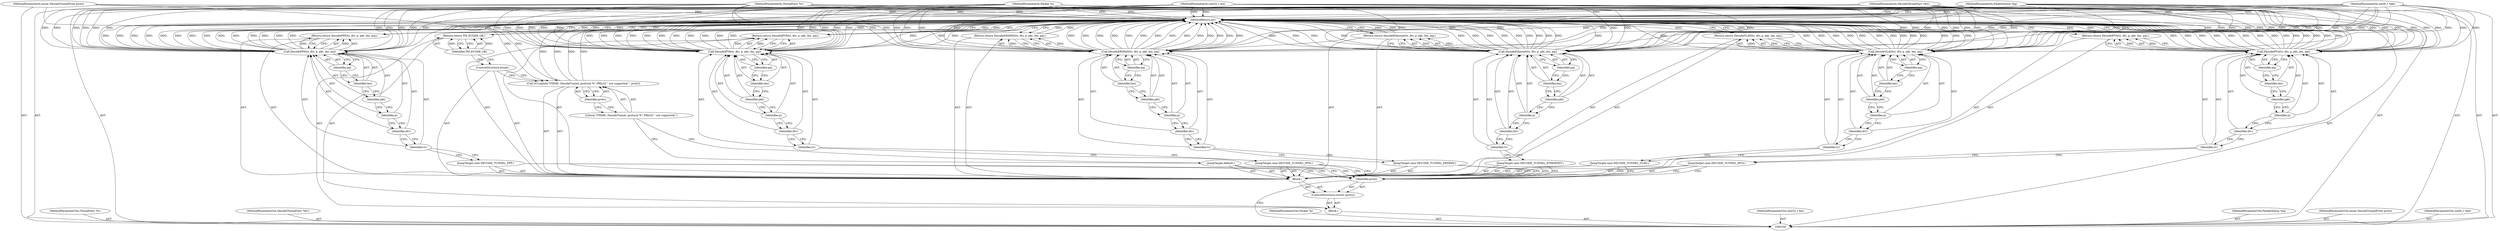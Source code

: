 digraph "1_suricata_11f3659f64a4e42e90cb3c09fcef66894205aefe_1" {
"1000173" [label="(MethodReturn,int)"];
"1000101" [label="(MethodParameterIn,ThreadVars *tv)"];
"1000245" [label="(MethodParameterOut,ThreadVars *tv)"];
"1000102" [label="(MethodParameterIn,DecodeThreadVars *dtv)"];
"1000246" [label="(MethodParameterOut,DecodeThreadVars *dtv)"];
"1000103" [label="(MethodParameterIn,Packet *p)"];
"1000247" [label="(MethodParameterOut,Packet *p)"];
"1000131" [label="(Return,return DecodeIPV6(tv, dtv, p, pkt, len, pq);)"];
"1000132" [label="(Call,DecodeIPV6(tv, dtv, p, pkt, len, pq))"];
"1000133" [label="(Identifier,tv)"];
"1000134" [label="(Identifier,dtv)"];
"1000135" [label="(Identifier,p)"];
"1000136" [label="(Identifier,pkt)"];
"1000137" [label="(Identifier,len)"];
"1000138" [label="(Identifier,pq)"];
"1000139" [label="(JumpTarget,case DECODE_TUNNEL_VLAN:)"];
"1000140" [label="(Return,return DecodeVLAN(tv, dtv, p, pkt, len, pq);)"];
"1000141" [label="(Call,DecodeVLAN(tv, dtv, p, pkt, len, pq))"];
"1000142" [label="(Identifier,tv)"];
"1000143" [label="(Identifier,dtv)"];
"1000144" [label="(Identifier,p)"];
"1000145" [label="(Identifier,pkt)"];
"1000146" [label="(Identifier,len)"];
"1000147" [label="(Identifier,pq)"];
"1000148" [label="(JumpTarget,case DECODE_TUNNEL_ETHERNET:)"];
"1000149" [label="(Return,return DecodeEthernet(tv, dtv, p, pkt, len, pq);)"];
"1000150" [label="(Call,DecodeEthernet(tv, dtv, p, pkt, len, pq))"];
"1000151" [label="(Identifier,tv)"];
"1000152" [label="(Identifier,dtv)"];
"1000153" [label="(Identifier,p)"];
"1000154" [label="(Identifier,pkt)"];
"1000155" [label="(Identifier,len)"];
"1000156" [label="(Identifier,pq)"];
"1000157" [label="(JumpTarget,case DECODE_TUNNEL_ERSPAN:)"];
"1000158" [label="(Return,return DecodeERSPAN(tv, dtv, p, pkt, len, pq);)"];
"1000159" [label="(Call,DecodeERSPAN(tv, dtv, p, pkt, len, pq))"];
"1000160" [label="(Identifier,tv)"];
"1000161" [label="(Identifier,dtv)"];
"1000162" [label="(Identifier,p)"];
"1000163" [label="(Identifier,pkt)"];
"1000164" [label="(Identifier,len)"];
"1000165" [label="(Identifier,pq)"];
"1000166" [label="(JumpTarget,default:)"];
"1000167" [label="(Call,SCLogInfo(\"FIXME: DecodeTunnel: protocol %\" PRIu32 \" not supported.\", proto))"];
"1000168" [label="(Literal,\"FIXME: DecodeTunnel: protocol %\" PRIu32 \" not supported.\")"];
"1000169" [label="(Identifier,proto)"];
"1000170" [label="(ControlStructure,break;)"];
"1000105" [label="(MethodParameterIn,uint32_t len)"];
"1000249" [label="(MethodParameterOut,uint32_t len)"];
"1000106" [label="(MethodParameterIn,PacketQueue *pq)"];
"1000250" [label="(MethodParameterOut,PacketQueue *pq)"];
"1000107" [label="(MethodParameterIn,enum DecodeTunnelProto proto)"];
"1000251" [label="(MethodParameterOut,enum DecodeTunnelProto proto)"];
"1000104" [label="(MethodParameterIn,uint8_t *pkt)"];
"1000248" [label="(MethodParameterOut,uint8_t *pkt)"];
"1000172" [label="(Identifier,TM_ECODE_OK)"];
"1000171" [label="(Return,return TM_ECODE_OK;)"];
"1000108" [label="(Block,)"];
"1000110" [label="(Identifier,proto)"];
"1000111" [label="(Block,)"];
"1000109" [label="(ControlStructure,switch (proto))"];
"1000112" [label="(JumpTarget,case DECODE_TUNNEL_PPP:)"];
"1000113" [label="(Return,return DecodePPP(tv, dtv, p, pkt, len, pq);)"];
"1000114" [label="(Call,DecodePPP(tv, dtv, p, pkt, len, pq))"];
"1000115" [label="(Identifier,tv)"];
"1000116" [label="(Identifier,dtv)"];
"1000117" [label="(Identifier,p)"];
"1000118" [label="(Identifier,pkt)"];
"1000119" [label="(Identifier,len)"];
"1000120" [label="(Identifier,pq)"];
"1000121" [label="(JumpTarget,case DECODE_TUNNEL_IPV4:)"];
"1000122" [label="(Return,return DecodeIPV4(tv, dtv, p, pkt, len, pq);)"];
"1000123" [label="(Call,DecodeIPV4(tv, dtv, p, pkt, len, pq))"];
"1000124" [label="(Identifier,tv)"];
"1000125" [label="(Identifier,dtv)"];
"1000126" [label="(Identifier,p)"];
"1000127" [label="(Identifier,pkt)"];
"1000128" [label="(Identifier,len)"];
"1000129" [label="(Identifier,pq)"];
"1000130" [label="(JumpTarget,case DECODE_TUNNEL_IPV6:)"];
"1000173" -> "1000100"  [label="AST: "];
"1000173" -> "1000113"  [label="CFG: "];
"1000173" -> "1000122"  [label="CFG: "];
"1000173" -> "1000131"  [label="CFG: "];
"1000173" -> "1000140"  [label="CFG: "];
"1000173" -> "1000149"  [label="CFG: "];
"1000173" -> "1000158"  [label="CFG: "];
"1000173" -> "1000171"  [label="CFG: "];
"1000141" -> "1000173"  [label="DDG: "];
"1000141" -> "1000173"  [label="DDG: "];
"1000141" -> "1000173"  [label="DDG: "];
"1000141" -> "1000173"  [label="DDG: "];
"1000141" -> "1000173"  [label="DDG: "];
"1000141" -> "1000173"  [label="DDG: "];
"1000141" -> "1000173"  [label="DDG: "];
"1000123" -> "1000173"  [label="DDG: "];
"1000123" -> "1000173"  [label="DDG: "];
"1000123" -> "1000173"  [label="DDG: "];
"1000123" -> "1000173"  [label="DDG: "];
"1000123" -> "1000173"  [label="DDG: "];
"1000123" -> "1000173"  [label="DDG: "];
"1000123" -> "1000173"  [label="DDG: "];
"1000167" -> "1000173"  [label="DDG: "];
"1000167" -> "1000173"  [label="DDG: "];
"1000104" -> "1000173"  [label="DDG: "];
"1000105" -> "1000173"  [label="DDG: "];
"1000150" -> "1000173"  [label="DDG: "];
"1000150" -> "1000173"  [label="DDG: "];
"1000150" -> "1000173"  [label="DDG: "];
"1000150" -> "1000173"  [label="DDG: "];
"1000150" -> "1000173"  [label="DDG: "];
"1000150" -> "1000173"  [label="DDG: "];
"1000150" -> "1000173"  [label="DDG: "];
"1000114" -> "1000173"  [label="DDG: "];
"1000114" -> "1000173"  [label="DDG: "];
"1000114" -> "1000173"  [label="DDG: "];
"1000114" -> "1000173"  [label="DDG: "];
"1000114" -> "1000173"  [label="DDG: "];
"1000114" -> "1000173"  [label="DDG: "];
"1000114" -> "1000173"  [label="DDG: "];
"1000159" -> "1000173"  [label="DDG: "];
"1000159" -> "1000173"  [label="DDG: "];
"1000159" -> "1000173"  [label="DDG: "];
"1000159" -> "1000173"  [label="DDG: "];
"1000159" -> "1000173"  [label="DDG: "];
"1000159" -> "1000173"  [label="DDG: "];
"1000159" -> "1000173"  [label="DDG: "];
"1000107" -> "1000173"  [label="DDG: "];
"1000132" -> "1000173"  [label="DDG: "];
"1000132" -> "1000173"  [label="DDG: "];
"1000132" -> "1000173"  [label="DDG: "];
"1000132" -> "1000173"  [label="DDG: "];
"1000132" -> "1000173"  [label="DDG: "];
"1000132" -> "1000173"  [label="DDG: "];
"1000132" -> "1000173"  [label="DDG: "];
"1000103" -> "1000173"  [label="DDG: "];
"1000102" -> "1000173"  [label="DDG: "];
"1000101" -> "1000173"  [label="DDG: "];
"1000106" -> "1000173"  [label="DDG: "];
"1000122" -> "1000173"  [label="DDG: "];
"1000131" -> "1000173"  [label="DDG: "];
"1000149" -> "1000173"  [label="DDG: "];
"1000158" -> "1000173"  [label="DDG: "];
"1000140" -> "1000173"  [label="DDG: "];
"1000113" -> "1000173"  [label="DDG: "];
"1000171" -> "1000173"  [label="DDG: "];
"1000101" -> "1000100"  [label="AST: "];
"1000101" -> "1000173"  [label="DDG: "];
"1000101" -> "1000114"  [label="DDG: "];
"1000101" -> "1000123"  [label="DDG: "];
"1000101" -> "1000132"  [label="DDG: "];
"1000101" -> "1000141"  [label="DDG: "];
"1000101" -> "1000150"  [label="DDG: "];
"1000101" -> "1000159"  [label="DDG: "];
"1000245" -> "1000100"  [label="AST: "];
"1000102" -> "1000100"  [label="AST: "];
"1000102" -> "1000173"  [label="DDG: "];
"1000102" -> "1000114"  [label="DDG: "];
"1000102" -> "1000123"  [label="DDG: "];
"1000102" -> "1000132"  [label="DDG: "];
"1000102" -> "1000141"  [label="DDG: "];
"1000102" -> "1000150"  [label="DDG: "];
"1000102" -> "1000159"  [label="DDG: "];
"1000246" -> "1000100"  [label="AST: "];
"1000103" -> "1000100"  [label="AST: "];
"1000103" -> "1000173"  [label="DDG: "];
"1000103" -> "1000114"  [label="DDG: "];
"1000103" -> "1000123"  [label="DDG: "];
"1000103" -> "1000132"  [label="DDG: "];
"1000103" -> "1000141"  [label="DDG: "];
"1000103" -> "1000150"  [label="DDG: "];
"1000103" -> "1000159"  [label="DDG: "];
"1000247" -> "1000100"  [label="AST: "];
"1000131" -> "1000111"  [label="AST: "];
"1000131" -> "1000132"  [label="CFG: "];
"1000132" -> "1000131"  [label="AST: "];
"1000173" -> "1000131"  [label="CFG: "];
"1000131" -> "1000173"  [label="DDG: "];
"1000132" -> "1000131"  [label="DDG: "];
"1000132" -> "1000131"  [label="AST: "];
"1000132" -> "1000138"  [label="CFG: "];
"1000133" -> "1000132"  [label="AST: "];
"1000134" -> "1000132"  [label="AST: "];
"1000135" -> "1000132"  [label="AST: "];
"1000136" -> "1000132"  [label="AST: "];
"1000137" -> "1000132"  [label="AST: "];
"1000138" -> "1000132"  [label="AST: "];
"1000131" -> "1000132"  [label="CFG: "];
"1000132" -> "1000173"  [label="DDG: "];
"1000132" -> "1000173"  [label="DDG: "];
"1000132" -> "1000173"  [label="DDG: "];
"1000132" -> "1000173"  [label="DDG: "];
"1000132" -> "1000173"  [label="DDG: "];
"1000132" -> "1000173"  [label="DDG: "];
"1000132" -> "1000173"  [label="DDG: "];
"1000132" -> "1000131"  [label="DDG: "];
"1000101" -> "1000132"  [label="DDG: "];
"1000102" -> "1000132"  [label="DDG: "];
"1000103" -> "1000132"  [label="DDG: "];
"1000104" -> "1000132"  [label="DDG: "];
"1000105" -> "1000132"  [label="DDG: "];
"1000106" -> "1000132"  [label="DDG: "];
"1000133" -> "1000132"  [label="AST: "];
"1000133" -> "1000130"  [label="CFG: "];
"1000134" -> "1000133"  [label="CFG: "];
"1000134" -> "1000132"  [label="AST: "];
"1000134" -> "1000133"  [label="CFG: "];
"1000135" -> "1000134"  [label="CFG: "];
"1000135" -> "1000132"  [label="AST: "];
"1000135" -> "1000134"  [label="CFG: "];
"1000136" -> "1000135"  [label="CFG: "];
"1000136" -> "1000132"  [label="AST: "];
"1000136" -> "1000135"  [label="CFG: "];
"1000137" -> "1000136"  [label="CFG: "];
"1000137" -> "1000132"  [label="AST: "];
"1000137" -> "1000136"  [label="CFG: "];
"1000138" -> "1000137"  [label="CFG: "];
"1000138" -> "1000132"  [label="AST: "];
"1000138" -> "1000137"  [label="CFG: "];
"1000132" -> "1000138"  [label="CFG: "];
"1000139" -> "1000111"  [label="AST: "];
"1000139" -> "1000110"  [label="CFG: "];
"1000142" -> "1000139"  [label="CFG: "];
"1000140" -> "1000111"  [label="AST: "];
"1000140" -> "1000141"  [label="CFG: "];
"1000141" -> "1000140"  [label="AST: "];
"1000173" -> "1000140"  [label="CFG: "];
"1000140" -> "1000173"  [label="DDG: "];
"1000141" -> "1000140"  [label="DDG: "];
"1000141" -> "1000140"  [label="AST: "];
"1000141" -> "1000147"  [label="CFG: "];
"1000142" -> "1000141"  [label="AST: "];
"1000143" -> "1000141"  [label="AST: "];
"1000144" -> "1000141"  [label="AST: "];
"1000145" -> "1000141"  [label="AST: "];
"1000146" -> "1000141"  [label="AST: "];
"1000147" -> "1000141"  [label="AST: "];
"1000140" -> "1000141"  [label="CFG: "];
"1000141" -> "1000173"  [label="DDG: "];
"1000141" -> "1000173"  [label="DDG: "];
"1000141" -> "1000173"  [label="DDG: "];
"1000141" -> "1000173"  [label="DDG: "];
"1000141" -> "1000173"  [label="DDG: "];
"1000141" -> "1000173"  [label="DDG: "];
"1000141" -> "1000173"  [label="DDG: "];
"1000141" -> "1000140"  [label="DDG: "];
"1000101" -> "1000141"  [label="DDG: "];
"1000102" -> "1000141"  [label="DDG: "];
"1000103" -> "1000141"  [label="DDG: "];
"1000104" -> "1000141"  [label="DDG: "];
"1000105" -> "1000141"  [label="DDG: "];
"1000106" -> "1000141"  [label="DDG: "];
"1000142" -> "1000141"  [label="AST: "];
"1000142" -> "1000139"  [label="CFG: "];
"1000143" -> "1000142"  [label="CFG: "];
"1000143" -> "1000141"  [label="AST: "];
"1000143" -> "1000142"  [label="CFG: "];
"1000144" -> "1000143"  [label="CFG: "];
"1000144" -> "1000141"  [label="AST: "];
"1000144" -> "1000143"  [label="CFG: "];
"1000145" -> "1000144"  [label="CFG: "];
"1000145" -> "1000141"  [label="AST: "];
"1000145" -> "1000144"  [label="CFG: "];
"1000146" -> "1000145"  [label="CFG: "];
"1000146" -> "1000141"  [label="AST: "];
"1000146" -> "1000145"  [label="CFG: "];
"1000147" -> "1000146"  [label="CFG: "];
"1000147" -> "1000141"  [label="AST: "];
"1000147" -> "1000146"  [label="CFG: "];
"1000141" -> "1000147"  [label="CFG: "];
"1000148" -> "1000111"  [label="AST: "];
"1000148" -> "1000110"  [label="CFG: "];
"1000151" -> "1000148"  [label="CFG: "];
"1000149" -> "1000111"  [label="AST: "];
"1000149" -> "1000150"  [label="CFG: "];
"1000150" -> "1000149"  [label="AST: "];
"1000173" -> "1000149"  [label="CFG: "];
"1000149" -> "1000173"  [label="DDG: "];
"1000150" -> "1000149"  [label="DDG: "];
"1000150" -> "1000149"  [label="AST: "];
"1000150" -> "1000156"  [label="CFG: "];
"1000151" -> "1000150"  [label="AST: "];
"1000152" -> "1000150"  [label="AST: "];
"1000153" -> "1000150"  [label="AST: "];
"1000154" -> "1000150"  [label="AST: "];
"1000155" -> "1000150"  [label="AST: "];
"1000156" -> "1000150"  [label="AST: "];
"1000149" -> "1000150"  [label="CFG: "];
"1000150" -> "1000173"  [label="DDG: "];
"1000150" -> "1000173"  [label="DDG: "];
"1000150" -> "1000173"  [label="DDG: "];
"1000150" -> "1000173"  [label="DDG: "];
"1000150" -> "1000173"  [label="DDG: "];
"1000150" -> "1000173"  [label="DDG: "];
"1000150" -> "1000173"  [label="DDG: "];
"1000150" -> "1000149"  [label="DDG: "];
"1000101" -> "1000150"  [label="DDG: "];
"1000102" -> "1000150"  [label="DDG: "];
"1000103" -> "1000150"  [label="DDG: "];
"1000104" -> "1000150"  [label="DDG: "];
"1000105" -> "1000150"  [label="DDG: "];
"1000106" -> "1000150"  [label="DDG: "];
"1000151" -> "1000150"  [label="AST: "];
"1000151" -> "1000148"  [label="CFG: "];
"1000152" -> "1000151"  [label="CFG: "];
"1000152" -> "1000150"  [label="AST: "];
"1000152" -> "1000151"  [label="CFG: "];
"1000153" -> "1000152"  [label="CFG: "];
"1000153" -> "1000150"  [label="AST: "];
"1000153" -> "1000152"  [label="CFG: "];
"1000154" -> "1000153"  [label="CFG: "];
"1000154" -> "1000150"  [label="AST: "];
"1000154" -> "1000153"  [label="CFG: "];
"1000155" -> "1000154"  [label="CFG: "];
"1000155" -> "1000150"  [label="AST: "];
"1000155" -> "1000154"  [label="CFG: "];
"1000156" -> "1000155"  [label="CFG: "];
"1000156" -> "1000150"  [label="AST: "];
"1000156" -> "1000155"  [label="CFG: "];
"1000150" -> "1000156"  [label="CFG: "];
"1000157" -> "1000111"  [label="AST: "];
"1000157" -> "1000110"  [label="CFG: "];
"1000160" -> "1000157"  [label="CFG: "];
"1000158" -> "1000111"  [label="AST: "];
"1000158" -> "1000159"  [label="CFG: "];
"1000159" -> "1000158"  [label="AST: "];
"1000173" -> "1000158"  [label="CFG: "];
"1000158" -> "1000173"  [label="DDG: "];
"1000159" -> "1000158"  [label="DDG: "];
"1000159" -> "1000158"  [label="AST: "];
"1000159" -> "1000165"  [label="CFG: "];
"1000160" -> "1000159"  [label="AST: "];
"1000161" -> "1000159"  [label="AST: "];
"1000162" -> "1000159"  [label="AST: "];
"1000163" -> "1000159"  [label="AST: "];
"1000164" -> "1000159"  [label="AST: "];
"1000165" -> "1000159"  [label="AST: "];
"1000158" -> "1000159"  [label="CFG: "];
"1000159" -> "1000173"  [label="DDG: "];
"1000159" -> "1000173"  [label="DDG: "];
"1000159" -> "1000173"  [label="DDG: "];
"1000159" -> "1000173"  [label="DDG: "];
"1000159" -> "1000173"  [label="DDG: "];
"1000159" -> "1000173"  [label="DDG: "];
"1000159" -> "1000173"  [label="DDG: "];
"1000159" -> "1000158"  [label="DDG: "];
"1000101" -> "1000159"  [label="DDG: "];
"1000102" -> "1000159"  [label="DDG: "];
"1000103" -> "1000159"  [label="DDG: "];
"1000104" -> "1000159"  [label="DDG: "];
"1000105" -> "1000159"  [label="DDG: "];
"1000106" -> "1000159"  [label="DDG: "];
"1000160" -> "1000159"  [label="AST: "];
"1000160" -> "1000157"  [label="CFG: "];
"1000161" -> "1000160"  [label="CFG: "];
"1000161" -> "1000159"  [label="AST: "];
"1000161" -> "1000160"  [label="CFG: "];
"1000162" -> "1000161"  [label="CFG: "];
"1000162" -> "1000159"  [label="AST: "];
"1000162" -> "1000161"  [label="CFG: "];
"1000163" -> "1000162"  [label="CFG: "];
"1000163" -> "1000159"  [label="AST: "];
"1000163" -> "1000162"  [label="CFG: "];
"1000164" -> "1000163"  [label="CFG: "];
"1000164" -> "1000159"  [label="AST: "];
"1000164" -> "1000163"  [label="CFG: "];
"1000165" -> "1000164"  [label="CFG: "];
"1000165" -> "1000159"  [label="AST: "];
"1000165" -> "1000164"  [label="CFG: "];
"1000159" -> "1000165"  [label="CFG: "];
"1000166" -> "1000111"  [label="AST: "];
"1000166" -> "1000110"  [label="CFG: "];
"1000168" -> "1000166"  [label="CFG: "];
"1000167" -> "1000111"  [label="AST: "];
"1000167" -> "1000169"  [label="CFG: "];
"1000168" -> "1000167"  [label="AST: "];
"1000169" -> "1000167"  [label="AST: "];
"1000170" -> "1000167"  [label="CFG: "];
"1000167" -> "1000173"  [label="DDG: "];
"1000167" -> "1000173"  [label="DDG: "];
"1000107" -> "1000167"  [label="DDG: "];
"1000168" -> "1000167"  [label="AST: "];
"1000168" -> "1000166"  [label="CFG: "];
"1000169" -> "1000168"  [label="CFG: "];
"1000169" -> "1000167"  [label="AST: "];
"1000169" -> "1000168"  [label="CFG: "];
"1000167" -> "1000169"  [label="CFG: "];
"1000170" -> "1000111"  [label="AST: "];
"1000170" -> "1000167"  [label="CFG: "];
"1000172" -> "1000170"  [label="CFG: "];
"1000105" -> "1000100"  [label="AST: "];
"1000105" -> "1000173"  [label="DDG: "];
"1000105" -> "1000114"  [label="DDG: "];
"1000105" -> "1000123"  [label="DDG: "];
"1000105" -> "1000132"  [label="DDG: "];
"1000105" -> "1000141"  [label="DDG: "];
"1000105" -> "1000150"  [label="DDG: "];
"1000105" -> "1000159"  [label="DDG: "];
"1000249" -> "1000100"  [label="AST: "];
"1000106" -> "1000100"  [label="AST: "];
"1000106" -> "1000173"  [label="DDG: "];
"1000106" -> "1000114"  [label="DDG: "];
"1000106" -> "1000123"  [label="DDG: "];
"1000106" -> "1000132"  [label="DDG: "];
"1000106" -> "1000141"  [label="DDG: "];
"1000106" -> "1000150"  [label="DDG: "];
"1000106" -> "1000159"  [label="DDG: "];
"1000250" -> "1000100"  [label="AST: "];
"1000107" -> "1000100"  [label="AST: "];
"1000107" -> "1000173"  [label="DDG: "];
"1000107" -> "1000167"  [label="DDG: "];
"1000251" -> "1000100"  [label="AST: "];
"1000104" -> "1000100"  [label="AST: "];
"1000104" -> "1000173"  [label="DDG: "];
"1000104" -> "1000114"  [label="DDG: "];
"1000104" -> "1000123"  [label="DDG: "];
"1000104" -> "1000132"  [label="DDG: "];
"1000104" -> "1000141"  [label="DDG: "];
"1000104" -> "1000150"  [label="DDG: "];
"1000104" -> "1000159"  [label="DDG: "];
"1000248" -> "1000100"  [label="AST: "];
"1000172" -> "1000171"  [label="AST: "];
"1000172" -> "1000170"  [label="CFG: "];
"1000171" -> "1000172"  [label="CFG: "];
"1000172" -> "1000171"  [label="DDG: "];
"1000171" -> "1000108"  [label="AST: "];
"1000171" -> "1000172"  [label="CFG: "];
"1000172" -> "1000171"  [label="AST: "];
"1000173" -> "1000171"  [label="CFG: "];
"1000171" -> "1000173"  [label="DDG: "];
"1000172" -> "1000171"  [label="DDG: "];
"1000108" -> "1000100"  [label="AST: "];
"1000109" -> "1000108"  [label="AST: "];
"1000171" -> "1000108"  [label="AST: "];
"1000110" -> "1000109"  [label="AST: "];
"1000110" -> "1000100"  [label="CFG: "];
"1000112" -> "1000110"  [label="CFG: "];
"1000121" -> "1000110"  [label="CFG: "];
"1000130" -> "1000110"  [label="CFG: "];
"1000139" -> "1000110"  [label="CFG: "];
"1000148" -> "1000110"  [label="CFG: "];
"1000157" -> "1000110"  [label="CFG: "];
"1000166" -> "1000110"  [label="CFG: "];
"1000111" -> "1000109"  [label="AST: "];
"1000112" -> "1000111"  [label="AST: "];
"1000113" -> "1000111"  [label="AST: "];
"1000121" -> "1000111"  [label="AST: "];
"1000122" -> "1000111"  [label="AST: "];
"1000130" -> "1000111"  [label="AST: "];
"1000131" -> "1000111"  [label="AST: "];
"1000139" -> "1000111"  [label="AST: "];
"1000140" -> "1000111"  [label="AST: "];
"1000148" -> "1000111"  [label="AST: "];
"1000149" -> "1000111"  [label="AST: "];
"1000157" -> "1000111"  [label="AST: "];
"1000158" -> "1000111"  [label="AST: "];
"1000166" -> "1000111"  [label="AST: "];
"1000167" -> "1000111"  [label="AST: "];
"1000170" -> "1000111"  [label="AST: "];
"1000109" -> "1000108"  [label="AST: "];
"1000110" -> "1000109"  [label="AST: "];
"1000111" -> "1000109"  [label="AST: "];
"1000112" -> "1000111"  [label="AST: "];
"1000112" -> "1000110"  [label="CFG: "];
"1000115" -> "1000112"  [label="CFG: "];
"1000113" -> "1000111"  [label="AST: "];
"1000113" -> "1000114"  [label="CFG: "];
"1000114" -> "1000113"  [label="AST: "];
"1000173" -> "1000113"  [label="CFG: "];
"1000113" -> "1000173"  [label="DDG: "];
"1000114" -> "1000113"  [label="DDG: "];
"1000114" -> "1000113"  [label="AST: "];
"1000114" -> "1000120"  [label="CFG: "];
"1000115" -> "1000114"  [label="AST: "];
"1000116" -> "1000114"  [label="AST: "];
"1000117" -> "1000114"  [label="AST: "];
"1000118" -> "1000114"  [label="AST: "];
"1000119" -> "1000114"  [label="AST: "];
"1000120" -> "1000114"  [label="AST: "];
"1000113" -> "1000114"  [label="CFG: "];
"1000114" -> "1000173"  [label="DDG: "];
"1000114" -> "1000173"  [label="DDG: "];
"1000114" -> "1000173"  [label="DDG: "];
"1000114" -> "1000173"  [label="DDG: "];
"1000114" -> "1000173"  [label="DDG: "];
"1000114" -> "1000173"  [label="DDG: "];
"1000114" -> "1000173"  [label="DDG: "];
"1000114" -> "1000113"  [label="DDG: "];
"1000101" -> "1000114"  [label="DDG: "];
"1000102" -> "1000114"  [label="DDG: "];
"1000103" -> "1000114"  [label="DDG: "];
"1000104" -> "1000114"  [label="DDG: "];
"1000105" -> "1000114"  [label="DDG: "];
"1000106" -> "1000114"  [label="DDG: "];
"1000115" -> "1000114"  [label="AST: "];
"1000115" -> "1000112"  [label="CFG: "];
"1000116" -> "1000115"  [label="CFG: "];
"1000116" -> "1000114"  [label="AST: "];
"1000116" -> "1000115"  [label="CFG: "];
"1000117" -> "1000116"  [label="CFG: "];
"1000117" -> "1000114"  [label="AST: "];
"1000117" -> "1000116"  [label="CFG: "];
"1000118" -> "1000117"  [label="CFG: "];
"1000118" -> "1000114"  [label="AST: "];
"1000118" -> "1000117"  [label="CFG: "];
"1000119" -> "1000118"  [label="CFG: "];
"1000119" -> "1000114"  [label="AST: "];
"1000119" -> "1000118"  [label="CFG: "];
"1000120" -> "1000119"  [label="CFG: "];
"1000120" -> "1000114"  [label="AST: "];
"1000120" -> "1000119"  [label="CFG: "];
"1000114" -> "1000120"  [label="CFG: "];
"1000121" -> "1000111"  [label="AST: "];
"1000121" -> "1000110"  [label="CFG: "];
"1000124" -> "1000121"  [label="CFG: "];
"1000122" -> "1000111"  [label="AST: "];
"1000122" -> "1000123"  [label="CFG: "];
"1000123" -> "1000122"  [label="AST: "];
"1000173" -> "1000122"  [label="CFG: "];
"1000122" -> "1000173"  [label="DDG: "];
"1000123" -> "1000122"  [label="DDG: "];
"1000123" -> "1000122"  [label="AST: "];
"1000123" -> "1000129"  [label="CFG: "];
"1000124" -> "1000123"  [label="AST: "];
"1000125" -> "1000123"  [label="AST: "];
"1000126" -> "1000123"  [label="AST: "];
"1000127" -> "1000123"  [label="AST: "];
"1000128" -> "1000123"  [label="AST: "];
"1000129" -> "1000123"  [label="AST: "];
"1000122" -> "1000123"  [label="CFG: "];
"1000123" -> "1000173"  [label="DDG: "];
"1000123" -> "1000173"  [label="DDG: "];
"1000123" -> "1000173"  [label="DDG: "];
"1000123" -> "1000173"  [label="DDG: "];
"1000123" -> "1000173"  [label="DDG: "];
"1000123" -> "1000173"  [label="DDG: "];
"1000123" -> "1000173"  [label="DDG: "];
"1000123" -> "1000122"  [label="DDG: "];
"1000101" -> "1000123"  [label="DDG: "];
"1000102" -> "1000123"  [label="DDG: "];
"1000103" -> "1000123"  [label="DDG: "];
"1000104" -> "1000123"  [label="DDG: "];
"1000105" -> "1000123"  [label="DDG: "];
"1000106" -> "1000123"  [label="DDG: "];
"1000124" -> "1000123"  [label="AST: "];
"1000124" -> "1000121"  [label="CFG: "];
"1000125" -> "1000124"  [label="CFG: "];
"1000125" -> "1000123"  [label="AST: "];
"1000125" -> "1000124"  [label="CFG: "];
"1000126" -> "1000125"  [label="CFG: "];
"1000126" -> "1000123"  [label="AST: "];
"1000126" -> "1000125"  [label="CFG: "];
"1000127" -> "1000126"  [label="CFG: "];
"1000127" -> "1000123"  [label="AST: "];
"1000127" -> "1000126"  [label="CFG: "];
"1000128" -> "1000127"  [label="CFG: "];
"1000128" -> "1000123"  [label="AST: "];
"1000128" -> "1000127"  [label="CFG: "];
"1000129" -> "1000128"  [label="CFG: "];
"1000129" -> "1000123"  [label="AST: "];
"1000129" -> "1000128"  [label="CFG: "];
"1000123" -> "1000129"  [label="CFG: "];
"1000130" -> "1000111"  [label="AST: "];
"1000130" -> "1000110"  [label="CFG: "];
"1000133" -> "1000130"  [label="CFG: "];
}
